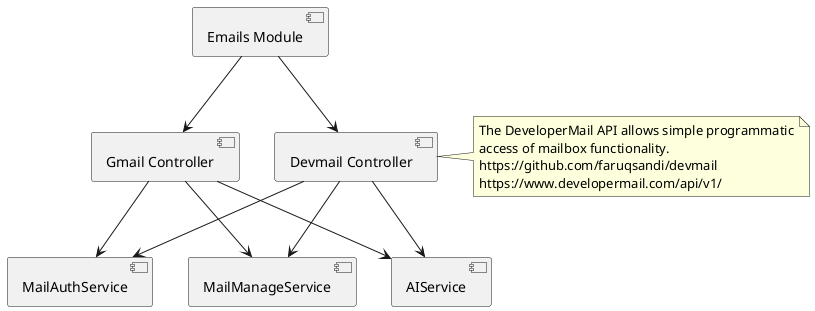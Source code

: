 @startuml

[Gmail Controller] as GMC
[Devmail Controller] as DMC

[Emails Module] --> GMC
[Emails Module] --> DMC

GMC --> [MailAuthService]
GMC --> [MailManageService]
GMC --> [AIService]

DMC --> [MailAuthService]
DMC --> [MailManageService]
DMC --> [AIService]

note right of DMC
  The DeveloperMail API allows simple programmatic
  access of mailbox functionality.
  https://github.com/faruqsandi/devmail
  https://www.developermail.com/api/v1/
end note

@enduml